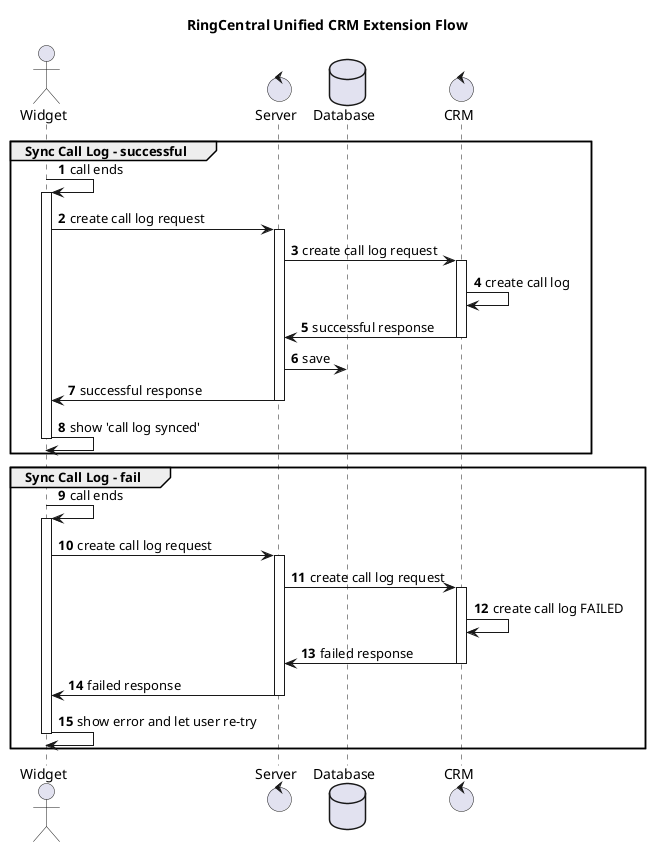 @startuml

title RingCentral Unified CRM Extension Flow

autonumber

actor "Widget" as u
control "Server" as s
Database "Database" as db
control "CRM" as c

group Sync Call Log - successful
        u -> u: call ends
        activate u
        u -> s: create call log request
        activate s
        s -> c: create call log request
        activate c
        c -> c: create call log
        c -> s: successful response
        deactivate c
        s -> db: save
        s -> u: successful response
        deactivate s
        u -> u: show 'call log synced'
        deactivate u
end

group Sync Call Log - fail
        u -> u: call ends
        activate u
        u -> s: create call log request
        activate s
        s -> c: create call log request
        activate c
        c -> c: create call log FAILED
        c -> s: failed response
        deactivate c
        s -> u: failed response
        deactivate s
        u -> u: show error and let user re-try
        deactivate u
end

@enduml